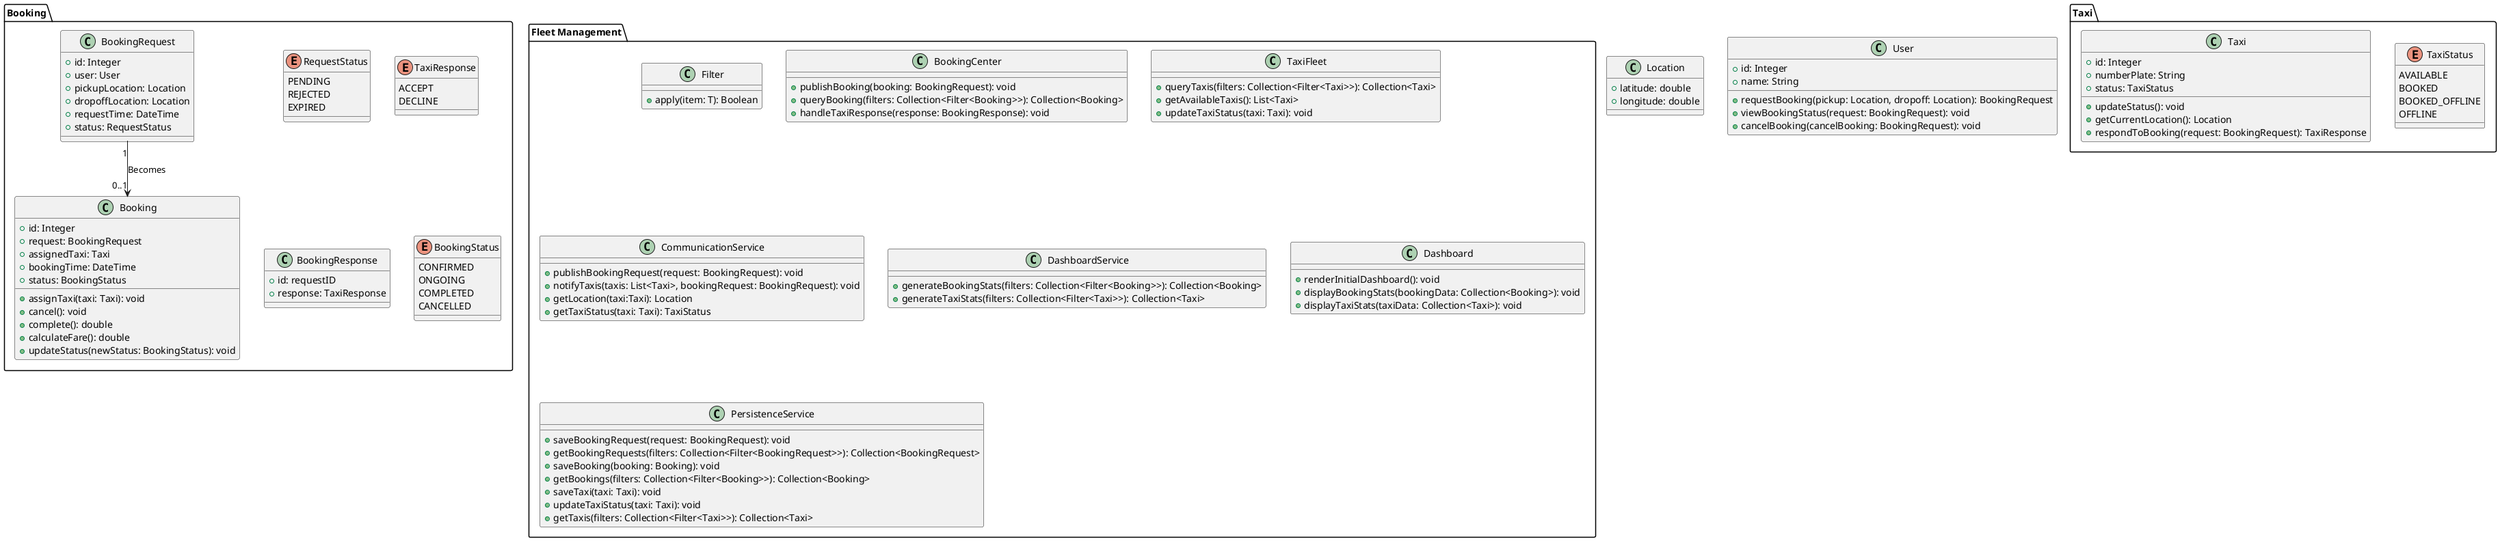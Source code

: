 @startuml classDigram

class Location {
    +latitude: double
    +longitude: double
}

class User {
    +id: Integer
    +name: String
    +requestBooking(pickup: Location, dropoff: Location): BookingRequest
    +viewBookingStatus(request: BookingRequest): void
    +cancelBooking(cancelBooking: BookingRequest): void
}

package "Booking" {
    enum RequestStatus {
        PENDING
        REJECTED
        EXPIRED
    }

    enum TaxiResponse {
        ACCEPT
        DECLINE
    }

    class BookingRequest {
        +id: Integer
        +user: User
        +pickupLocation: Location
        +dropoffLocation: Location
        +requestTime: DateTime
        +status: RequestStatus
    }

    class BookingResponse {
        +id: requestID
        +response: TaxiResponse
    }

    enum BookingStatus {
        CONFIRMED
        ONGOING
        COMPLETED
        CANCELLED
    }

    class Booking {
        +id: Integer
        +request: BookingRequest
        +assignedTaxi: Taxi
        +bookingTime: DateTime
        +status: BookingStatus
        +assignTaxi(taxi: Taxi): void
        +cancel(): void
        +complete(): double
        +calculateFare(): double
        +updateStatus(newStatus: BookingStatus): void
    }

    BookingRequest "1" --> "0..1" Booking : "Becomes"
}

package Taxi {
    enum TaxiStatus {
        AVAILABLE
        BOOKED
        BOOKED_OFFLINE
        OFFLINE
    }

    class Taxi {
        +id: Integer
        +numberPlate: String
        +status: TaxiStatus
        +updateStatus(): void
        +getCurrentLocation(): Location
        +respondToBooking(request: BookingRequest): TaxiResponse
    }
}

package "Fleet Management" {
    class Filter {
        +apply(item: T): Boolean
    }

    class BookingCenter {
        +publishBooking(booking: BookingRequest): void
        +queryBooking(filters: Collection<Filter<Booking>>): Collection<Booking>
        +handleTaxiResponse(response: BookingResponse): void
    }

    class TaxiFleet {
        +queryTaxis(filters: Collection<Filter<Taxi>>): Collection<Taxi>
        +getAvailableTaxis(): List<Taxi>
        +updateTaxiStatus(taxi: Taxi): void
    }

    class CommunicationService {
        +publishBookingRequest(request: BookingRequest): void
        +notifyTaxis(taxis: List<Taxi>, bookingRequest: BookingRequest): void
        +getLocation(taxi:Taxi): Location
        +getTaxiStatus(taxi: Taxi): TaxiStatus
    }

    class DashboardService {
        +generateBookingStats(filters: Collection<Filter<Booking>>): Collection<Booking>
        +generateTaxiStats(filters: Collection<Filter<Taxi>>): Collection<Taxi>
    }

    class Dashboard {
        +renderInitialDashboard(): void
        +displayBookingStats(bookingData: Collection<Booking>): void
        +displayTaxiStats(taxiData: Collection<Taxi>): void
    }

    class PersistenceService {
        +saveBookingRequest(request: BookingRequest): void
        +getBookingRequests(filters: Collection<Filter<BookingRequest>>): Collection<BookingRequest>
        +saveBooking(booking: Booking): void
        +getBookings(filters: Collection<Filter<Booking>>): Collection<Booking>
        +saveTaxi(taxi: Taxi): void
        +updateTaxiStatus(taxi: Taxi): void
        +getTaxis(filters: Collection<Filter<Taxi>>): Collection<Taxi>
    }
}

@enduml
